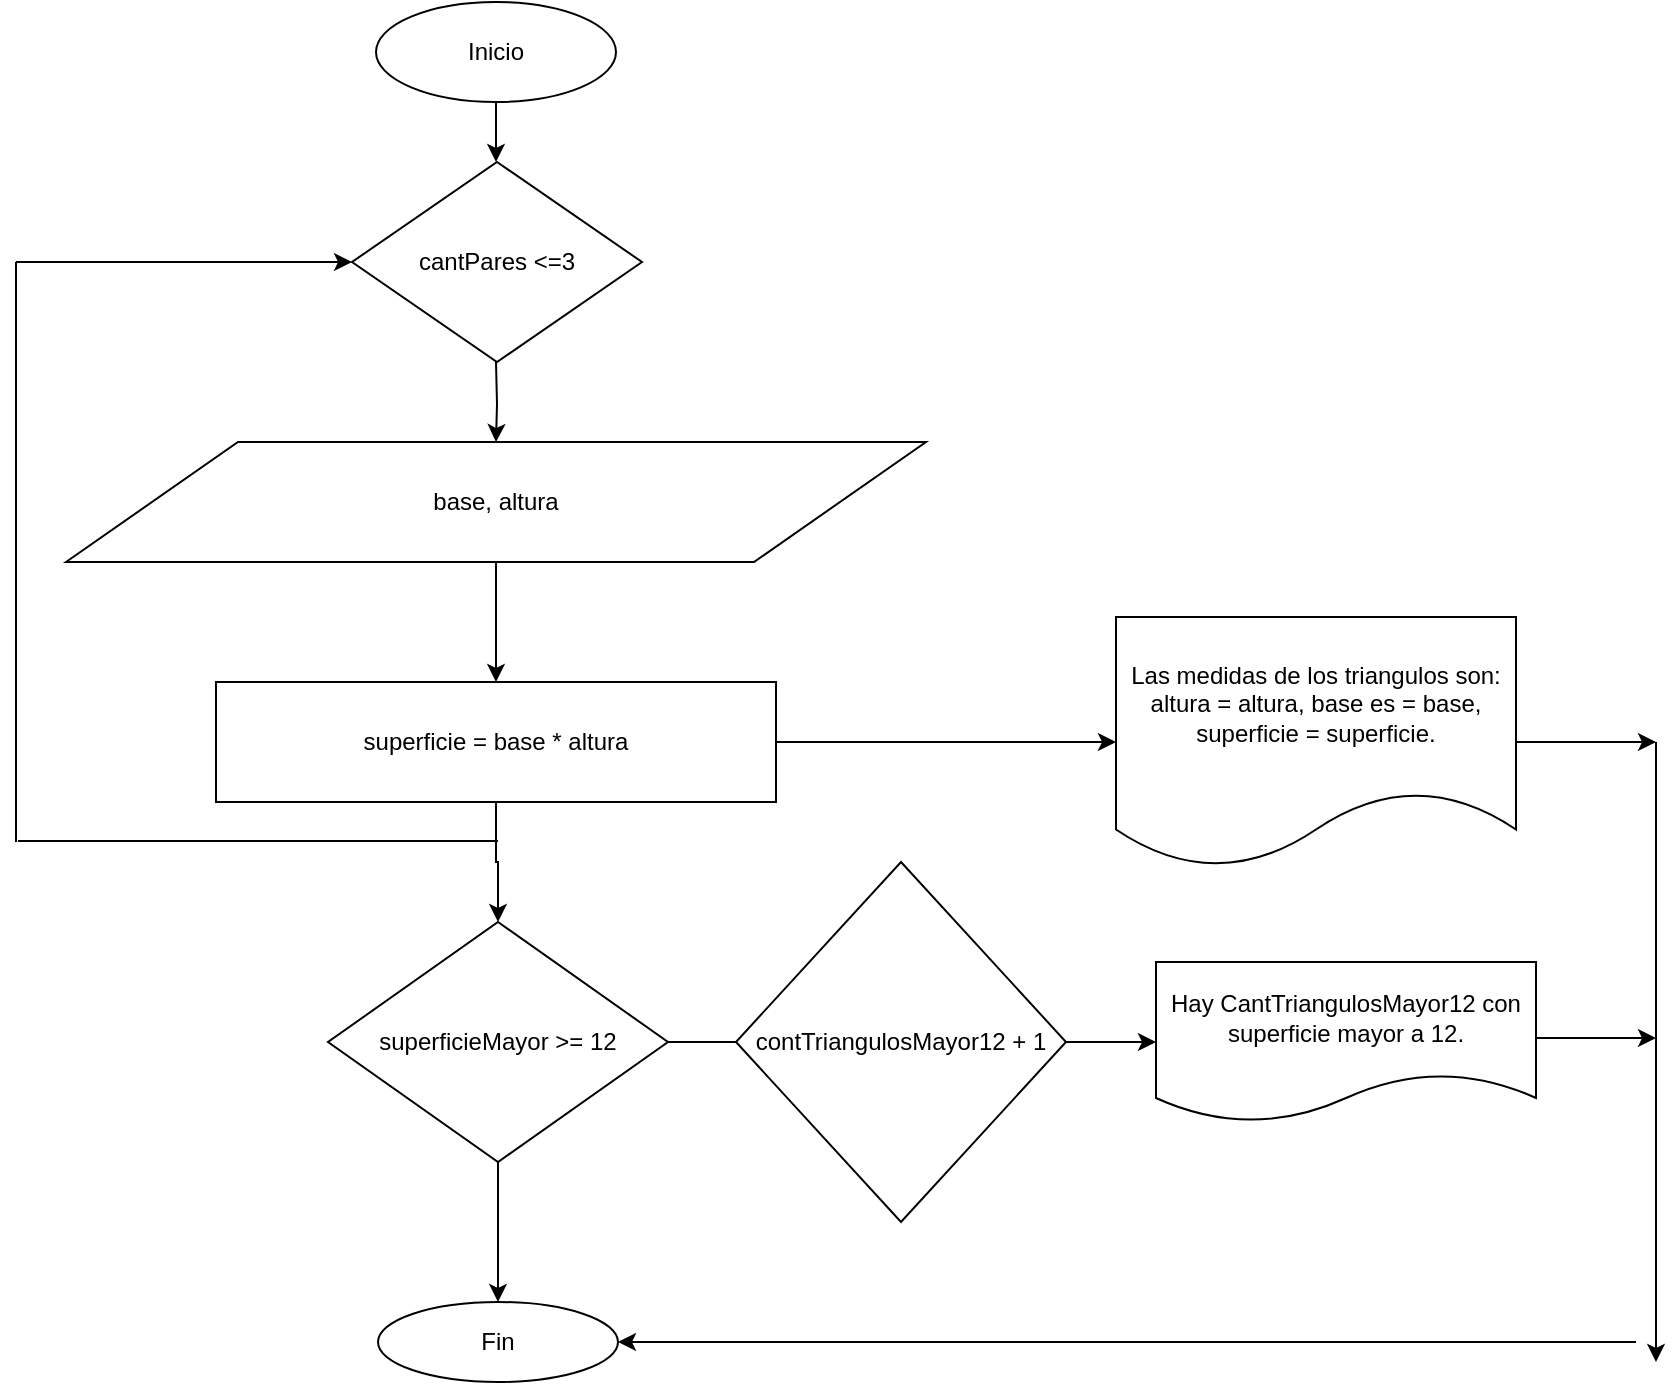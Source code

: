 <mxfile version="12.2.4" pages="1"><diagram id="q0i9jCYneu-VCo65RacT" name="Page-1"><mxGraphModel dx="1066" dy="611" grid="1" gridSize="10" guides="1" tooltips="1" connect="1" arrows="1" fold="1" page="1" pageScale="1" pageWidth="850" pageHeight="1100" math="0" shadow="0"><root><mxCell id="0"/><mxCell id="1" parent="0"/><mxCell id="4" value="" style="edgeStyle=orthogonalEdgeStyle;rounded=0;orthogonalLoop=1;jettySize=auto;html=1;" parent="1" target="3" edge="1"><mxGeometry relative="1" as="geometry"><mxPoint x="440" y="190" as="sourcePoint"/></mxGeometry></mxCell><mxCell id="2" value="Inicio" style="ellipse;whiteSpace=wrap;html=1;" parent="1" vertex="1"><mxGeometry x="380" y="10" width="120" height="50" as="geometry"/></mxCell><mxCell id="6" value="" style="edgeStyle=orthogonalEdgeStyle;rounded=0;orthogonalLoop=1;jettySize=auto;html=1;" parent="1" source="3" target="5" edge="1"><mxGeometry relative="1" as="geometry"/></mxCell><mxCell id="3" value="base, altura" style="shape=parallelogram;perimeter=parallelogramPerimeter;whiteSpace=wrap;html=1;" parent="1" vertex="1"><mxGeometry x="225" y="230" width="430" height="60" as="geometry"/></mxCell><mxCell id="18" value="" style="edgeStyle=orthogonalEdgeStyle;rounded=0;orthogonalLoop=1;jettySize=auto;html=1;" parent="1" source="5" target="17" edge="1"><mxGeometry relative="1" as="geometry"/></mxCell><mxCell id="25" value="" style="edgeStyle=orthogonalEdgeStyle;rounded=0;orthogonalLoop=1;jettySize=auto;html=1;" parent="1" source="5" target="24" edge="1"><mxGeometry relative="1" as="geometry"/></mxCell><mxCell id="5" value="superficie = base * altura" style="rounded=0;whiteSpace=wrap;html=1;" parent="1" vertex="1"><mxGeometry x="300" y="350" width="280" height="60" as="geometry"/></mxCell><mxCell id="9" value="" style="endArrow=none;html=1;" parent="1" edge="1"><mxGeometry width="50" height="50" relative="1" as="geometry"><mxPoint x="201" y="429.5" as="sourcePoint"/><mxPoint x="441" y="429.5" as="targetPoint"/></mxGeometry></mxCell><mxCell id="11" value="" style="endArrow=none;html=1;" parent="1" edge="1"><mxGeometry width="50" height="50" relative="1" as="geometry"><mxPoint x="200" y="140" as="sourcePoint"/><mxPoint x="200" y="430" as="targetPoint"/></mxGeometry></mxCell><mxCell id="14" value="" style="edgeStyle=orthogonalEdgeStyle;rounded=0;orthogonalLoop=1;jettySize=auto;html=1;" parent="1" source="2" edge="1"><mxGeometry relative="1" as="geometry"><mxPoint x="440" y="60" as="sourcePoint"/><mxPoint x="440" y="90" as="targetPoint"/></mxGeometry></mxCell><mxCell id="15" value="cantPares &amp;lt;=3" style="rhombus;whiteSpace=wrap;html=1;" parent="1" vertex="1"><mxGeometry x="368" y="90" width="145" height="100" as="geometry"/></mxCell><mxCell id="16" value="" style="endArrow=classic;html=1;entryX=0;entryY=0.5;entryDx=0;entryDy=0;" parent="1" target="15" edge="1"><mxGeometry width="50" height="50" relative="1" as="geometry"><mxPoint x="200" y="140" as="sourcePoint"/><mxPoint x="250" y="430" as="targetPoint"/></mxGeometry></mxCell><mxCell id="22" value="" style="edgeStyle=orthogonalEdgeStyle;rounded=0;orthogonalLoop=1;jettySize=auto;html=1;" parent="1" source="17" target="20" edge="1"><mxGeometry relative="1" as="geometry"><mxPoint x="606" y="510" as="targetPoint"/></mxGeometry></mxCell><mxCell id="27" value="" style="edgeStyle=orthogonalEdgeStyle;rounded=0;orthogonalLoop=1;jettySize=auto;html=1;" parent="1" source="17" target="26" edge="1"><mxGeometry relative="1" as="geometry"/></mxCell><mxCell id="17" value="superficieMayor &amp;gt;= 12&lt;br&gt;" style="rhombus;whiteSpace=wrap;html=1;" parent="1" vertex="1"><mxGeometry x="356" y="470" width="170" height="120" as="geometry"/></mxCell><mxCell id="20" value="Hay CantTriangulosMayor12 con superficie mayor a 12." style="shape=document;whiteSpace=wrap;html=1;boundedLbl=1;" parent="1" vertex="1"><mxGeometry x="770" y="490" width="190" height="80" as="geometry"/></mxCell><mxCell id="23" value="contTriangulosMayor12 + 1" style="rhombus;whiteSpace=wrap;html=1;" parent="1" vertex="1"><mxGeometry x="560" y="440" width="165" height="180" as="geometry"/></mxCell><mxCell id="24" value="Las medidas de los triangulos son:&lt;br&gt;altura = altura, base es = base, superficie = superficie." style="shape=document;whiteSpace=wrap;html=1;boundedLbl=1;" parent="1" vertex="1"><mxGeometry x="750" y="317.5" width="200" height="125" as="geometry"/></mxCell><mxCell id="26" value="Fin" style="ellipse;whiteSpace=wrap;html=1;" parent="1" vertex="1"><mxGeometry x="381" y="660" width="120" height="40" as="geometry"/></mxCell><mxCell id="28" value="" style="endArrow=classic;html=1;exitX=1;exitY=0.5;exitDx=0;exitDy=0;" parent="1" source="24" edge="1"><mxGeometry width="50" height="50" relative="1" as="geometry"><mxPoint x="190" y="770" as="sourcePoint"/><mxPoint x="1020" y="380" as="targetPoint"/></mxGeometry></mxCell><mxCell id="29" value="" style="endArrow=classic;html=1;exitX=1;exitY=0.5;exitDx=0;exitDy=0;" parent="1" edge="1"><mxGeometry width="50" height="50" relative="1" as="geometry"><mxPoint x="960" y="528" as="sourcePoint"/><mxPoint x="1020" y="528" as="targetPoint"/></mxGeometry></mxCell><mxCell id="30" value="" style="endArrow=classic;html=1;" parent="1" edge="1"><mxGeometry width="50" height="50" relative="1" as="geometry"><mxPoint x="1020" y="380" as="sourcePoint"/><mxPoint x="1020" y="690" as="targetPoint"/></mxGeometry></mxCell><mxCell id="31" value="" style="endArrow=classic;html=1;entryX=1;entryY=0.5;entryDx=0;entryDy=0;" parent="1" target="26" edge="1"><mxGeometry width="50" height="50" relative="1" as="geometry"><mxPoint x="1010" y="680" as="sourcePoint"/><mxPoint x="240" y="720" as="targetPoint"/></mxGeometry></mxCell></root></mxGraphModel></diagram></mxfile>